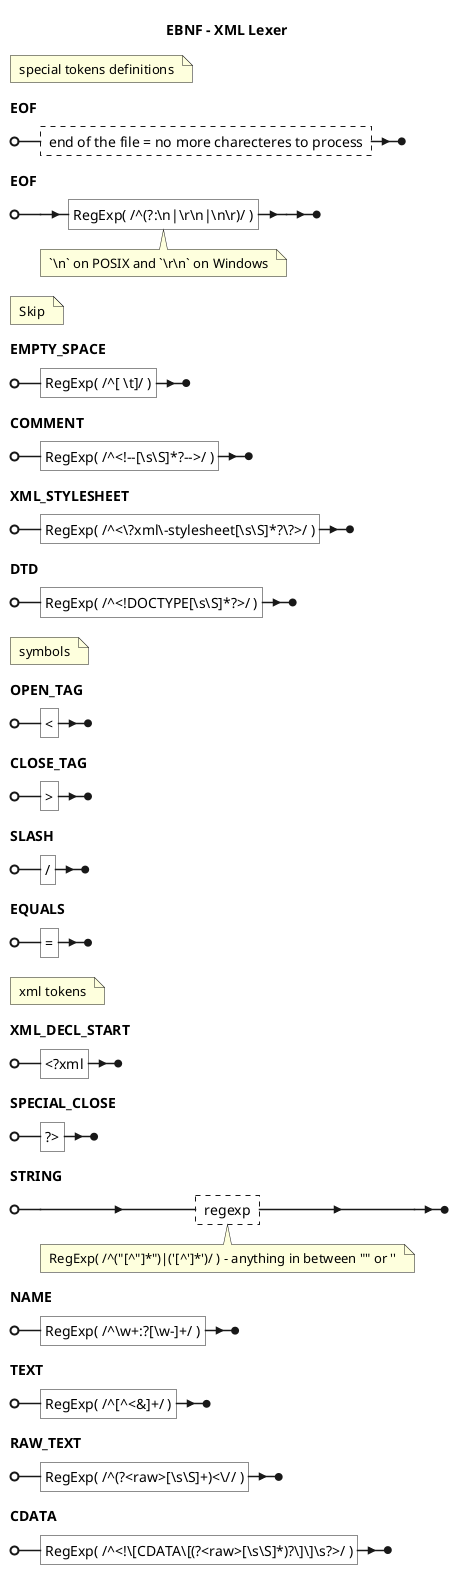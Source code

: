 @startebnf
title EBNF - XML Lexer

(* special tokens definitions *)

EOF = ? end of the file = no more charecteres to process ? ;

EOF = "RegExp( /^(?:\n|\r\n|\n\r)/ )" (* `\\n` on POSIX and `\\r\\n` on Windows *) ;

(* Skip *)

EMPTY_SPACE = "RegExp( /^[ \t]/ )" ;

COMMENT = "RegExp( /^<!--[\s\S]*?-->/ )" ;

XML_STYLESHEET = "RegExp( /^<\?xml\-stylesheet[\s\S]*?\?>/ )" ;

DTD =  "RegExp( /^<!DOCTYPE[\s\S]*?>/ )" ;


(* symbols *)

OPEN_TAG = "<" ;

CLOSE_TAG = ">" ;

SLASH = "/" ;

EQUALS = "=" ;


(* xml tokens *)

XML_DECL_START = "<?xml" ;

SPECIAL_CLOSE = "?>" ;

STRING = ? regexp ? (* RegExp( /^("[^"]*")|('[^']*')/ ) - anything in between "" or '' *) ;

NAME = "RegExp( /^\w+:?[\w-]+/ )" ;

TEXT = "RegExp( /^[^<&]+/ )" ;

RAW_TEXT = "RegExp( /^(?<raw>[\s\S]+)<\// )" ;

CDATA = "RegExp( /^<!\[CDATA\[(?<raw>[\s\S]*)?\]\]\s?>/ )" ;

@endebnf